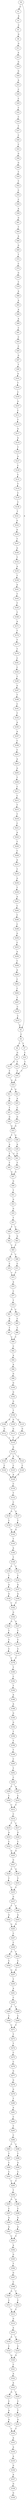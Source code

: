 strict digraph  {
	S0 -> S1 [ label = G ];
	S0 -> S2 [ label = A ];
	S1 -> S3 [ label = A ];
	S2 -> S4 [ label = C ];
	S3 -> S5 [ label = C ];
	S4 -> S6 [ label = C ];
	S4 -> S7 [ label = T ];
	S5 -> S8 [ label = G ];
	S6 -> S9 [ label = G ];
	S7 -> S10 [ label = C ];
	S8 -> S11 [ label = G ];
	S9 -> S12 [ label = T ];
	S9 -> S13 [ label = A ];
	S10 -> S14 [ label = T ];
	S11 -> S15 [ label = A ];
	S12 -> S16 [ label = T ];
	S13 -> S17 [ label = T ];
	S14 -> S16 [ label = T ];
	S15 -> S18 [ label = G ];
	S16 -> S19 [ label = A ];
	S17 -> S19 [ label = A ];
	S18 -> S20 [ label = G ];
	S19 -> S21 [ label = A ];
	S19 -> S22 [ label = G ];
	S20 -> S23 [ label = A ];
	S21 -> S24 [ label = G ];
	S22 -> S25 [ label = A ];
	S23 -> S26 [ label = C ];
	S24 -> S27 [ label = T ];
	S25 -> S28 [ label = C ];
	S26 -> S29 [ label = C ];
	S27 -> S30 [ label = G ];
	S28 -> S31 [ label = G ];
	S29 -> S32 [ label = C ];
	S30 -> S33 [ label = G ];
	S31 -> S33 [ label = G ];
	S32 -> S34 [ label = C ];
	S33 -> S35 [ label = T ];
	S33 -> S36 [ label = G ];
	S34 -> S37 [ label = T ];
	S35 -> S38 [ label = A ];
	S36 -> S39 [ label = A ];
	S37 -> S40 [ label = C ];
	S38 -> S41 [ label = C ];
	S38 -> S42 [ label = T ];
	S39 -> S41 [ label = C ];
	S40 -> S43 [ label = C ];
	S41 -> S44 [ label = T ];
	S42 -> S45 [ label = T ];
	S43 -> S46 [ label = G ];
	S44 -> S47 [ label = A ];
	S45 -> S47 [ label = A ];
	S46 -> S48 [ label = G ];
	S47 -> S49 [ label = G ];
	S48 -> S50 [ label = T ];
	S49 -> S51 [ label = T ];
	S50 -> S52 [ label = T ];
	S51 -> S53 [ label = G ];
	S52 -> S54 [ label = C ];
	S53 -> S55 [ label = G ];
	S54 -> S56 [ label = C ];
	S55 -> S57 [ label = T ];
	S56 -> S58 [ label = A ];
	S57 -> S59 [ label = T ];
	S57 -> S60 [ label = C ];
	S58 -> S61 [ label = G ];
	S59 -> S62 [ label = G ];
	S60 -> S63 [ label = G ];
	S61 -> S64 [ label = T ];
	S62 -> S65 [ label = T ];
	S63 -> S65 [ label = T ];
	S64 -> S66 [ label = A ];
	S65 -> S67 [ label = C ];
	S65 -> S68 [ label = T ];
	S66 -> S69 [ label = G ];
	S67 -> S70 [ label = C ];
	S68 -> S71 [ label = C ];
	S69 -> S72 [ label = T ];
	S70 -> S73 [ label = T ];
	S71 -> S73 [ label = T ];
	S72 -> S74 [ label = C ];
	S73 -> S75 [ label = A ];
	S74 -> S76 [ label = G ];
	S75 -> S77 [ label = C ];
	S76 -> S78 [ label = T ];
	S77 -> S79 [ label = T ];
	S78 -> S80 [ label = A ];
	S79 -> S81 [ label = G ];
	S79 -> S82 [ label = C ];
	S80 -> S83 [ label = A ];
	S81 -> S84 [ label = A ];
	S82 -> S85 [ label = C ];
	S83 -> S86 [ label = A ];
	S84 -> S87 [ label = T ];
	S85 -> S88 [ label = T ];
	S86 -> S89 [ label = A ];
	S87 -> S90 [ label = C ];
	S88 -> S90 [ label = C ];
	S89 -> S91 [ label = C ];
	S90 -> S92 [ label = C ];
	S91 -> S93 [ label = C ];
	S92 -> S94 [ label = A ];
	S93 -> S95 [ label = C ];
	S94 -> S96 [ label = A ];
	S95 -> S97 [ label = G ];
	S96 -> S98 [ label = G ];
	S97 -> S99 [ label = T ];
	S98 -> S100 [ label = G ];
	S99 -> S101 [ label = G ];
	S100 -> S102 [ label = G ];
	S101 -> S103 [ label = T ];
	S102 -> S104 [ label = G ];
	S103 -> S105 [ label = C ];
	S104 -> S106 [ label = T ];
	S105 -> S107 [ label = A ];
	S106 -> S108 [ label = A ];
	S106 -> S109 [ label = G ];
	S106 -> S110 [ label = C ];
	S107 -> S111 [ label = C ];
	S108 -> S112 [ label = G ];
	S109 -> S113 [ label = G ];
	S110 -> S114 [ label = G ];
	S111 -> S115 [ label = T ];
	S112 -> S116 [ label = T ];
	S113 -> S116 [ label = T ];
	S114 -> S116 [ label = T ];
	S115 -> S117 [ label = G ];
	S116 -> S118 [ label = G ];
	S117 -> S119 [ label = G ];
	S118 -> S120 [ label = C ];
	S118 -> S121 [ label = A ];
	S118 -> S122 [ label = T ];
	S119 -> S123 [ label = T ];
	S120 -> S124 [ label = C ];
	S121 -> S125 [ label = C ];
	S122 -> S126 [ label = C ];
	S123 -> S127 [ label = A ];
	S124 -> S128 [ label = A ];
	S125 -> S128 [ label = A ];
	S126 -> S128 [ label = A ];
	S127 -> S129 [ label = C ];
	S128 -> S130 [ label = C ];
	S129 -> S131 [ label = C ];
	S130 -> S132 [ label = T ];
	S131 -> S133 [ label = T ];
	S132 -> S134 [ label = C ];
	S133 -> S135 [ label = C ];
	S134 -> S136 [ label = A ];
	S134 -> S137 [ label = G ];
	S135 -> S138 [ label = T ];
	S136 -> S139 [ label = T ];
	S137 -> S140 [ label = T ];
	S138 -> S141 [ label = T ];
	S139 -> S142 [ label = G ];
	S140 -> S142 [ label = G ];
	S141 -> S143 [ label = G ];
	S142 -> S144 [ label = T ];
	S143 -> S145 [ label = G ];
	S144 -> S146 [ label = A ];
	S145 -> S147 [ label = T ];
	S146 -> S148 [ label = T ];
	S147 -> S149 [ label = G ];
	S148 -> S150 [ label = C ];
	S148 -> S151 [ label = T ];
	S149 -> S152 [ label = T ];
	S150 -> S153 [ label = T ];
	S151 -> S154 [ label = T ];
	S152 -> S155 [ label = A ];
	S153 -> S156 [ label = A ];
	S154 -> S157 [ label = G ];
	S155 -> S158 [ label = T ];
	S156 -> S159 [ label = G ];
	S157 -> S160 [ label = G ];
	S158 -> S161 [ label = A ];
	S159 -> S162 [ label = T ];
	S160 -> S162 [ label = T ];
	S161 -> S163 [ label = T ];
	S162 -> S164 [ label = G ];
	S163 -> S165 [ label = T ];
	S164 -> S166 [ label = A ];
	S164 -> S167 [ label = G ];
	S165 -> S168 [ label = T ];
	S166 -> S169 [ label = T ];
	S167 -> S170 [ label = T ];
	S168 -> S171 [ label = A ];
	S169 -> S172 [ label = T ];
	S170 -> S173 [ label = C ];
	S171 -> S174 [ label = T ];
	S172 -> S175 [ label = C ];
	S173 -> S176 [ label = C ];
	S174 -> S177 [ label = T ];
	S175 -> S178 [ label = T ];
	S176 -> S178 [ label = T ];
	S177 -> S179 [ label = T ];
	S178 -> S180 [ label = T ];
	S179 -> S181 [ label = C ];
	S180 -> S182 [ label = C ];
	S181 -> S183 [ label = C ];
	S182 -> S184 [ label = T ];
	S183 -> S185 [ label = T ];
	S184 -> S186 [ label = A ];
	S185 -> S187 [ label = G ];
	S186 -> S188 [ label = A ];
	S187 -> S189 [ label = T ];
	S188 -> S190 [ label = G ];
	S189 -> S191 [ label = C ];
	S190 -> S192 [ label = G ];
	S191 -> S193 [ label = T ];
	S192 -> S194 [ label = T ];
	S193 -> S195 [ label = A ];
	S194 -> S196 [ label = T ];
	S195 -> S197 [ label = A ];
	S196 -> S198 [ label = T ];
	S197 -> S199 [ label = C ];
	S198 -> S200 [ label = C ];
	S199 -> S201 [ label = C ];
	S200 -> S202 [ label = T ];
	S201 -> S203 [ label = A ];
	S202 -> S204 [ label = C ];
	S203 -> S205 [ label = G ];
	S204 -> S206 [ label = C ];
	S204 -> S207 [ label = A ];
	S205 -> S208 [ label = T ];
	S206 -> S209 [ label = C ];
	S207 -> S210 [ label = C ];
	S208 -> S211 [ label = C ];
	S209 -> S212 [ label = C ];
	S210 -> S212 [ label = C ];
	S211 -> S213 [ label = C ];
	S212 -> S214 [ label = C ];
	S213 -> S215 [ label = T ];
	S214 -> S216 [ label = T ];
	S214 -> S217 [ label = C ];
	S215 -> S218 [ label = T ];
	S216 -> S219 [ label = A ];
	S217 -> S220 [ label = G ];
	S218 -> S221 [ label = C ];
	S219 -> S222 [ label = C ];
	S220 -> S223 [ label = C ];
	S221 -> S224 [ label = A ];
	S222 -> S225 [ label = A ];
	S223 -> S225 [ label = A ];
	S224 -> S226 [ label = T ];
	S225 -> S227 [ label = G ];
	S226 -> S228 [ label = C ];
	S227 -> S229 [ label = A ];
	S227 -> S230 [ label = G ];
	S228 -> S231 [ label = A ];
	S229 -> S232 [ label = T ];
	S230 -> S233 [ label = T ];
	S231 -> S234 [ label = T ];
	S232 -> S235 [ label = C ];
	S233 -> S235 [ label = C ];
	S234 -> S236 [ label = G ];
	S235 -> S237 [ label = G ];
	S236 -> S238 [ label = T ];
	S237 -> S239 [ label = T ];
	S237 -> S240 [ label = C ];
	S238 -> S241 [ label = A ];
	S239 -> S242 [ label = G ];
	S240 -> S243 [ label = G ];
	S241 -> S244 [ label = C ];
	S242 -> S245 [ label = A ];
	S243 -> S245 [ label = A ];
	S244 -> S246 [ label = C ];
	S245 -> S247 [ label = C ];
	S246 -> S248 [ label = C ];
	S247 -> S249 [ label = C ];
	S248 -> S250 [ label = G ];
	S249 -> S251 [ label = A ];
	S249 -> S252 [ label = C ];
	S250 -> S253 [ label = C ];
	S251 -> S254 [ label = C ];
	S252 -> S255 [ label = C ];
	S253 -> S256 [ label = A ];
	S254 -> S257 [ label = G ];
	S255 -> S257 [ label = G ];
	S256 -> S258 [ label = C ];
	S257 -> S259 [ label = T ];
	S258 -> S260 [ label = A ];
	S259 -> S261 [ label = A ];
	S260 -> S262 [ label = C ];
	S261 -> S263 [ label = C ];
	S262 -> S264 [ label = C ];
	S263 -> S265 [ label = T ];
	S263 -> S266 [ label = C ];
	S264 -> S267 [ label = T ];
	S265 -> S268 [ label = C ];
	S266 -> S269 [ label = C ];
	S267 -> S270 [ label = C ];
	S268 -> S271 [ label = C ];
	S269 -> S271 [ label = C ];
	S270 -> S272 [ label = C ];
	S271 -> S273 [ label = T ];
	S272 -> S2 [ label = A ];
	S273 -> S274 [ label = T ];
	S274 -> S275 [ label = C ];
	S275 -> S276 [ label = C ];
	S276 -> S277 [ label = G ];
	S277 -> S278 [ label = G ];
	S278 -> S279 [ label = G ];
	S279 -> S280 [ label = T ];
	S280 -> S281 [ label = A ];
	S281 -> S282 [ label = C ];
	S282 -> S283 [ label = T ];
	S283 -> S284 [ label = C ];
	S284 -> S285 [ label = C ];
	S284 -> S286 [ label = T ];
	S285 -> S287 [ label = T ];
	S286 -> S288 [ label = T ];
	S287 -> S289 [ label = C ];
	S288 -> S290 [ label = A ];
	S289 -> S291 [ label = C ];
	S290 -> S292 [ label = C ];
	S291 -> S293 [ label = T ];
	S292 -> S293 [ label = T ];
	S293 -> S294 [ label = T ];
	S294 -> S295 [ label = G ];
	S294 -> S296 [ label = A ];
	S295 -> S297 [ label = C ];
	S296 -> S298 [ label = C ];
	S297 -> S299 [ label = A ];
	S298 -> S300 [ label = G ];
	S299 -> S301 [ label = A ];
	S300 -> S302 [ label = A ];
	S301 -> S303 [ label = C ];
	S302 -> S303 [ label = C ];
	S303 -> S304 [ label = A ];
	S304 -> S305 [ label = G ];
	S305 -> S306 [ label = T ];
	S306 -> S307 [ label = G ];
	S307 -> S308 [ label = C ];
	S308 -> S309 [ label = A ];
	S308 -> S310 [ label = T ];
	S309 -> S311 [ label = C ];
	S310 -> S312 [ label = C ];
	S311 -> S313 [ label = C ];
	S312 -> S313 [ label = C ];
	S313 -> S314 [ label = G ];
	S314 -> S315 [ label = A ];
	S315 -> S316 [ label = A ];
	S315 -> S317 [ label = C ];
	S316 -> S318 [ label = C ];
	S317 -> S319 [ label = C ];
	S318 -> S320 [ label = G ];
	S319 -> S320 [ label = G ];
	S320 -> S321 [ label = C ];
	S321 -> S322 [ label = A ];
	S322 -> S323 [ label = A ];
	S323 -> S324 [ label = A ];
	S323 -> S325 [ label = C ];
	S324 -> S326 [ label = C ];
	S325 -> S327 [ label = C ];
	S326 -> S328 [ label = A ];
	S327 -> S329 [ label = T ];
	S328 -> S330 [ label = G ];
	S329 -> S331 [ label = G ];
	S330 -> S332 [ label = T ];
	S331 -> S332 [ label = T ];
	S332 -> S333 [ label = A ];
	S333 -> S334 [ label = A ];
	S334 -> S335 [ label = A ];
	S335 -> S336 [ label = G ];
	S336 -> S337 [ label = A ];
	S337 -> S338 [ label = G ];
	S338 -> S339 [ label = G ];
}
